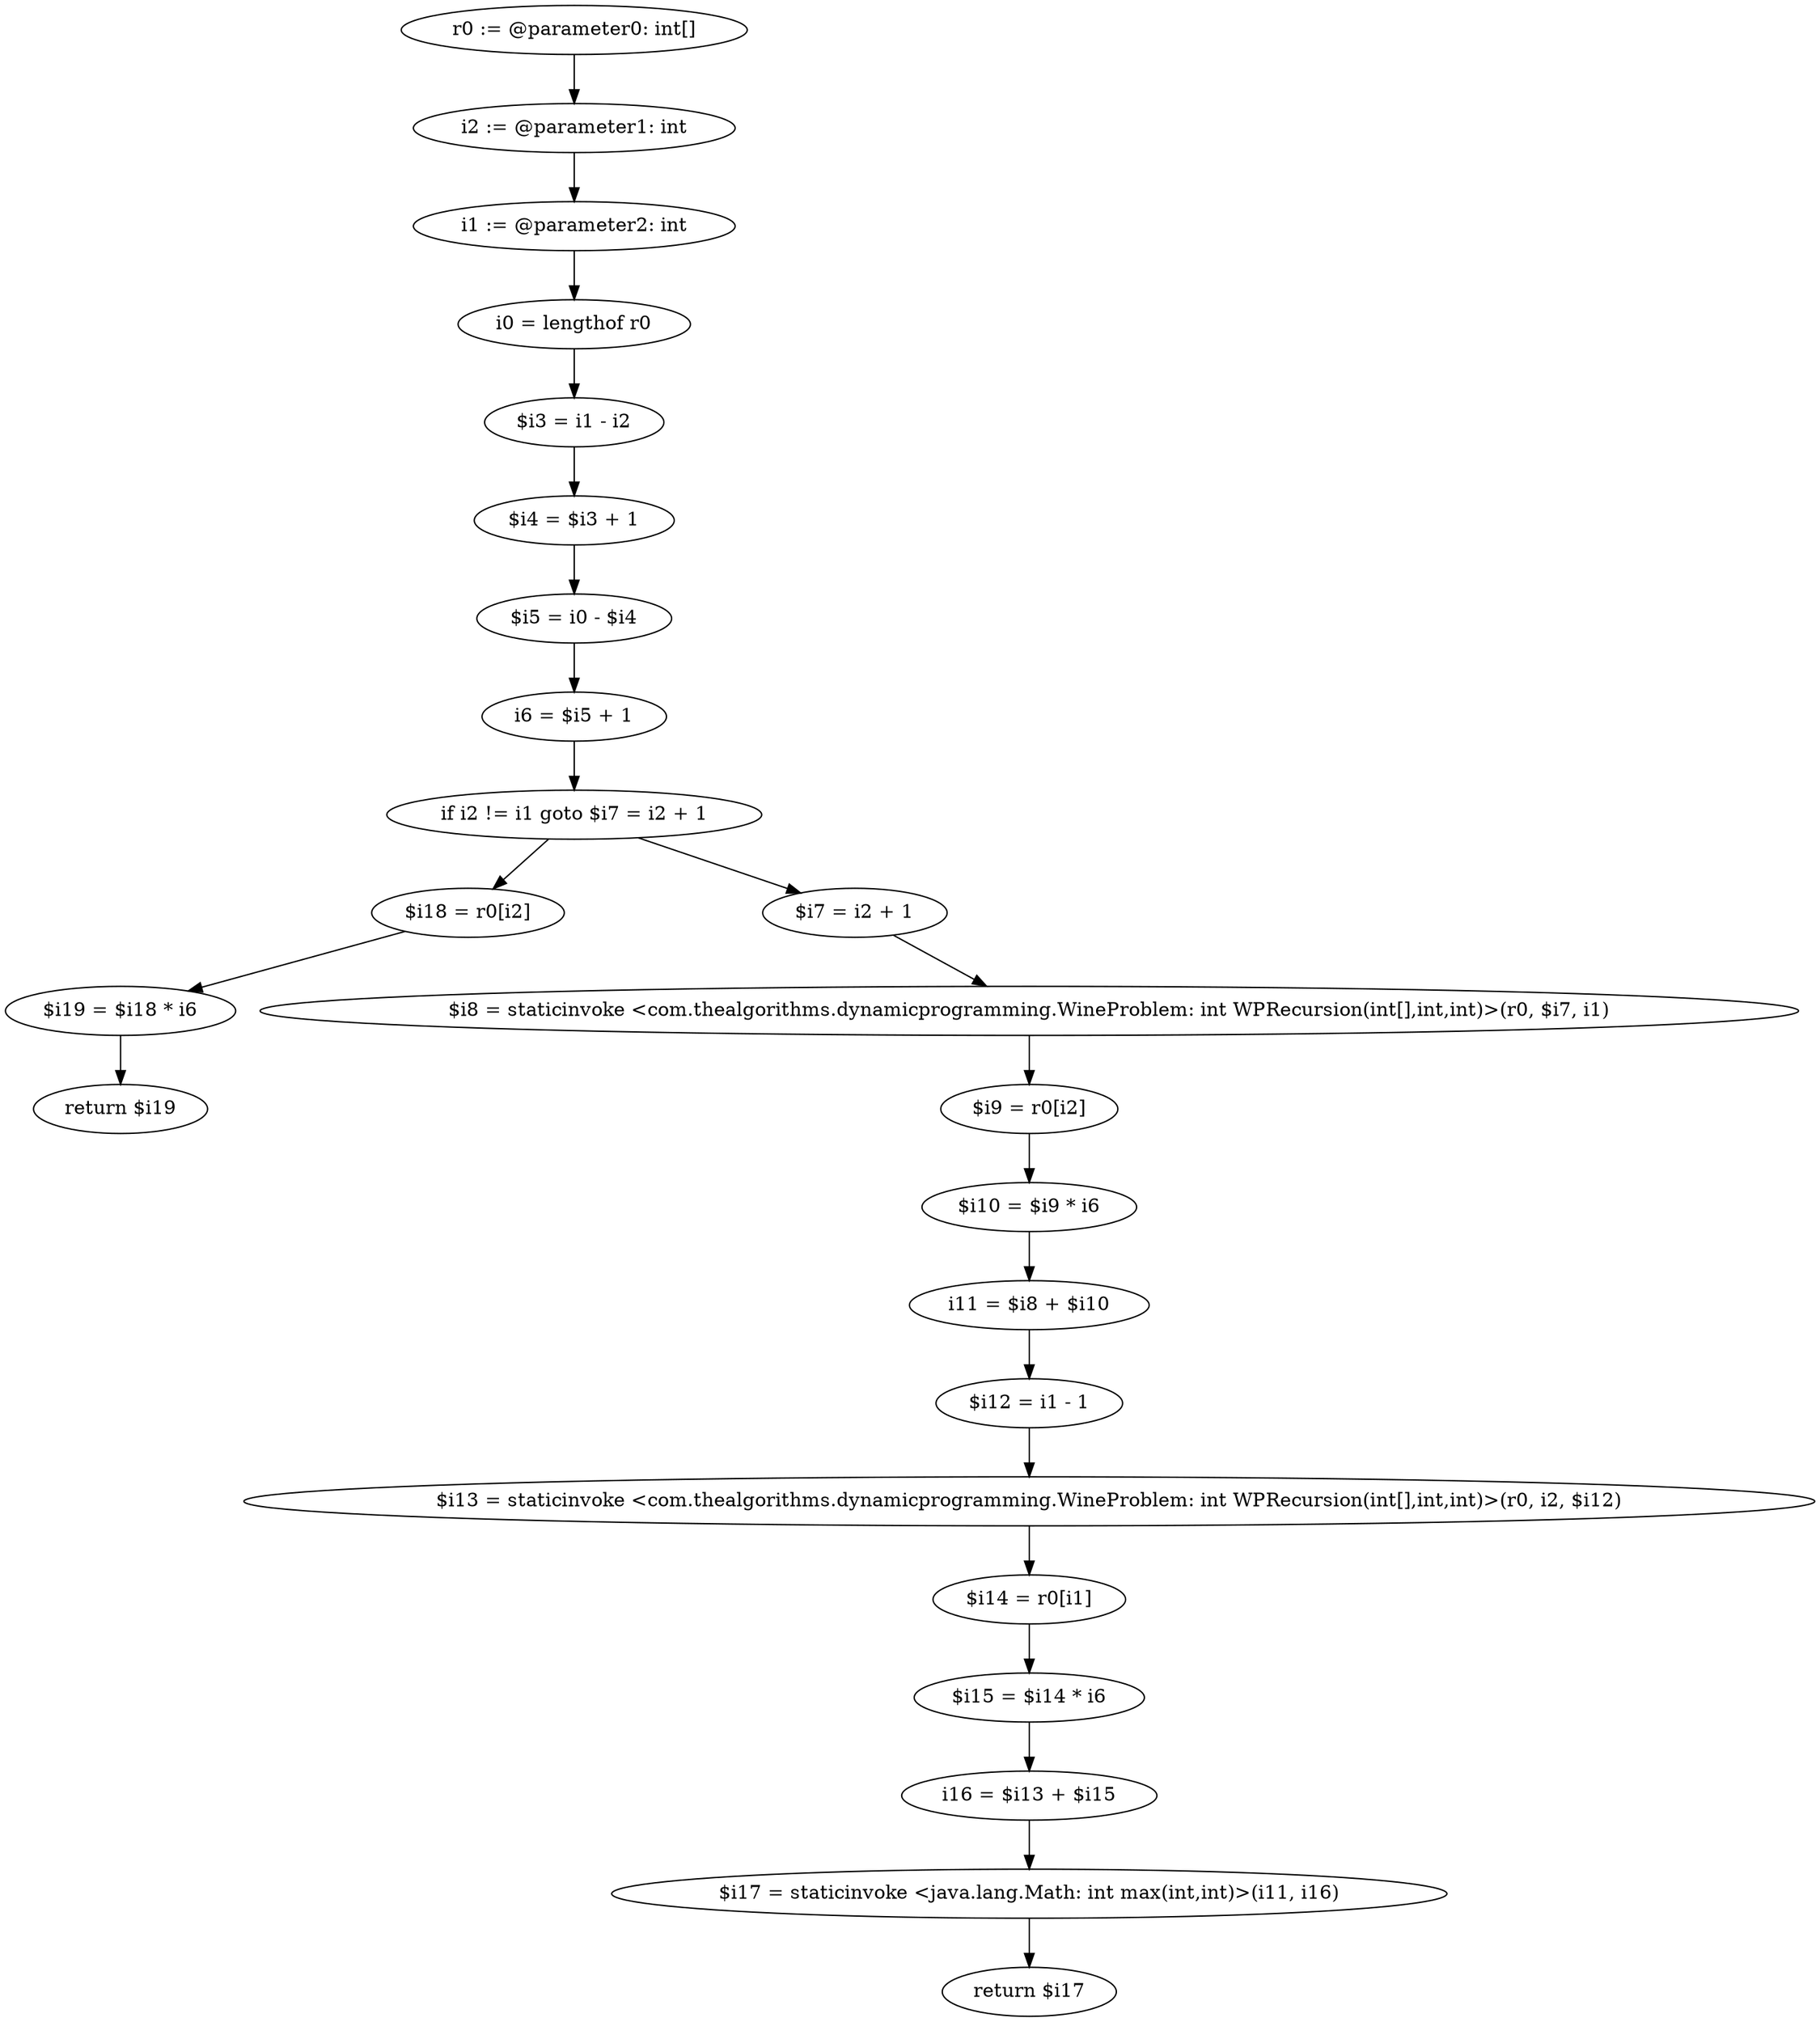 digraph "unitGraph" {
    "r0 := @parameter0: int[]"
    "i2 := @parameter1: int"
    "i1 := @parameter2: int"
    "i0 = lengthof r0"
    "$i3 = i1 - i2"
    "$i4 = $i3 + 1"
    "$i5 = i0 - $i4"
    "i6 = $i5 + 1"
    "if i2 != i1 goto $i7 = i2 + 1"
    "$i18 = r0[i2]"
    "$i19 = $i18 * i6"
    "return $i19"
    "$i7 = i2 + 1"
    "$i8 = staticinvoke <com.thealgorithms.dynamicprogramming.WineProblem: int WPRecursion(int[],int,int)>(r0, $i7, i1)"
    "$i9 = r0[i2]"
    "$i10 = $i9 * i6"
    "i11 = $i8 + $i10"
    "$i12 = i1 - 1"
    "$i13 = staticinvoke <com.thealgorithms.dynamicprogramming.WineProblem: int WPRecursion(int[],int,int)>(r0, i2, $i12)"
    "$i14 = r0[i1]"
    "$i15 = $i14 * i6"
    "i16 = $i13 + $i15"
    "$i17 = staticinvoke <java.lang.Math: int max(int,int)>(i11, i16)"
    "return $i17"
    "r0 := @parameter0: int[]"->"i2 := @parameter1: int";
    "i2 := @parameter1: int"->"i1 := @parameter2: int";
    "i1 := @parameter2: int"->"i0 = lengthof r0";
    "i0 = lengthof r0"->"$i3 = i1 - i2";
    "$i3 = i1 - i2"->"$i4 = $i3 + 1";
    "$i4 = $i3 + 1"->"$i5 = i0 - $i4";
    "$i5 = i0 - $i4"->"i6 = $i5 + 1";
    "i6 = $i5 + 1"->"if i2 != i1 goto $i7 = i2 + 1";
    "if i2 != i1 goto $i7 = i2 + 1"->"$i18 = r0[i2]";
    "if i2 != i1 goto $i7 = i2 + 1"->"$i7 = i2 + 1";
    "$i18 = r0[i2]"->"$i19 = $i18 * i6";
    "$i19 = $i18 * i6"->"return $i19";
    "$i7 = i2 + 1"->"$i8 = staticinvoke <com.thealgorithms.dynamicprogramming.WineProblem: int WPRecursion(int[],int,int)>(r0, $i7, i1)";
    "$i8 = staticinvoke <com.thealgorithms.dynamicprogramming.WineProblem: int WPRecursion(int[],int,int)>(r0, $i7, i1)"->"$i9 = r0[i2]";
    "$i9 = r0[i2]"->"$i10 = $i9 * i6";
    "$i10 = $i9 * i6"->"i11 = $i8 + $i10";
    "i11 = $i8 + $i10"->"$i12 = i1 - 1";
    "$i12 = i1 - 1"->"$i13 = staticinvoke <com.thealgorithms.dynamicprogramming.WineProblem: int WPRecursion(int[],int,int)>(r0, i2, $i12)";
    "$i13 = staticinvoke <com.thealgorithms.dynamicprogramming.WineProblem: int WPRecursion(int[],int,int)>(r0, i2, $i12)"->"$i14 = r0[i1]";
    "$i14 = r0[i1]"->"$i15 = $i14 * i6";
    "$i15 = $i14 * i6"->"i16 = $i13 + $i15";
    "i16 = $i13 + $i15"->"$i17 = staticinvoke <java.lang.Math: int max(int,int)>(i11, i16)";
    "$i17 = staticinvoke <java.lang.Math: int max(int,int)>(i11, i16)"->"return $i17";
}
